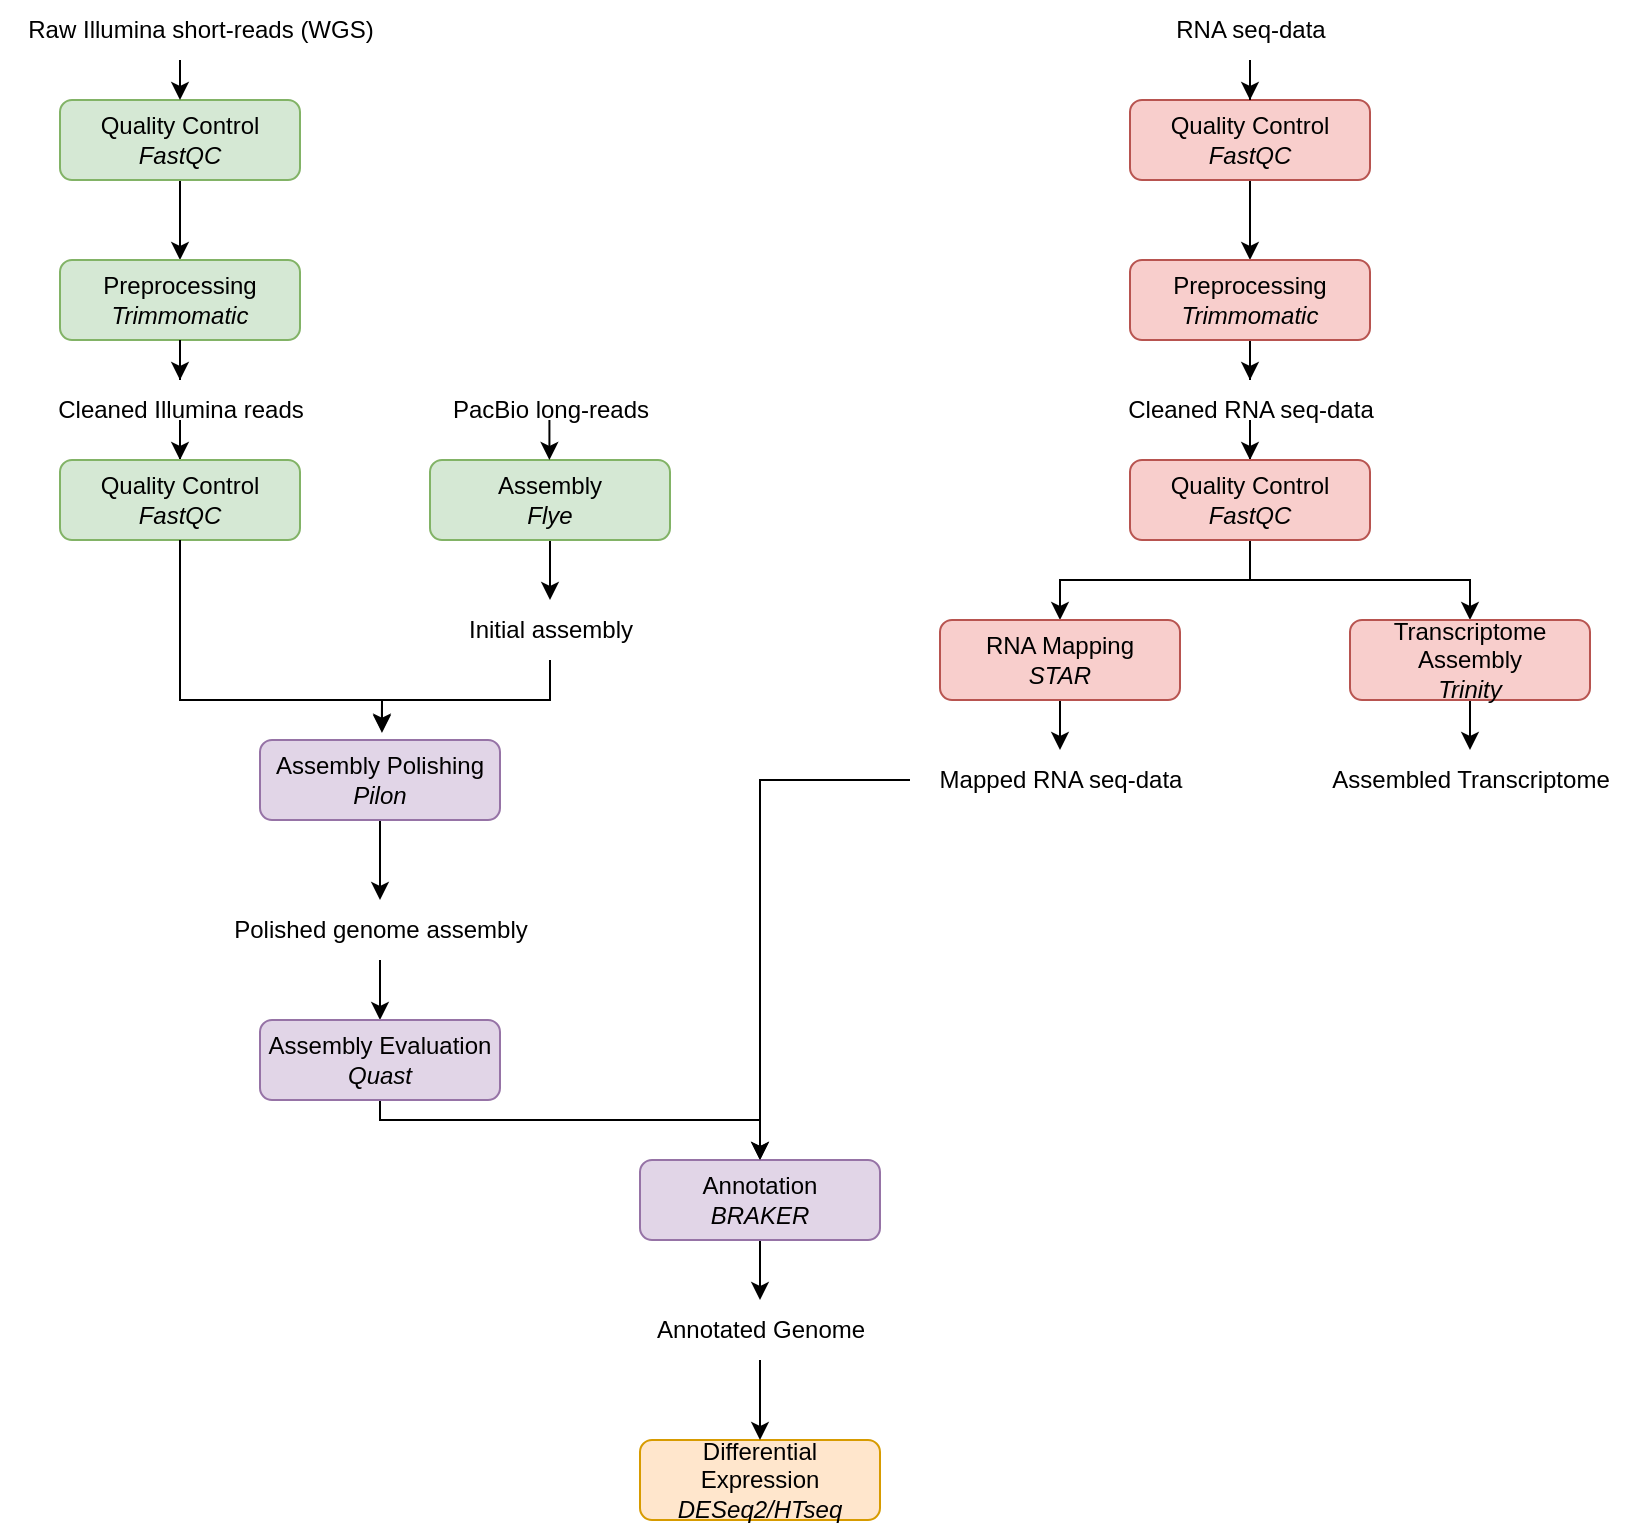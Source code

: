 <mxfile version="24.0.9" type="github">
  <diagram id="C5RBs43oDa-KdzZeNtuy" name="Page-1">
    <mxGraphModel dx="1434" dy="782" grid="1" gridSize="10" guides="1" tooltips="1" connect="1" arrows="1" fold="1" page="1" pageScale="1" pageWidth="827" pageHeight="1169" math="0" shadow="0">
      <root>
        <mxCell id="WIyWlLk6GJQsqaUBKTNV-0" />
        <mxCell id="WIyWlLk6GJQsqaUBKTNV-1" parent="WIyWlLk6GJQsqaUBKTNV-0" />
        <mxCell id="cAOWCEoVTnvoUcEwPBtx-7" value="" style="edgeStyle=orthogonalEdgeStyle;rounded=0;orthogonalLoop=1;jettySize=auto;html=1;" edge="1" parent="WIyWlLk6GJQsqaUBKTNV-1" source="WIyWlLk6GJQsqaUBKTNV-3" target="cAOWCEoVTnvoUcEwPBtx-2">
          <mxGeometry relative="1" as="geometry" />
        </mxCell>
        <mxCell id="WIyWlLk6GJQsqaUBKTNV-3" value="&lt;div&gt;Quality Control&lt;br&gt;&lt;/div&gt;&lt;i&gt;FastQC&lt;/i&gt;" style="rounded=1;whiteSpace=wrap;html=1;fontSize=12;glass=0;strokeWidth=1;shadow=0;fillColor=#d5e8d4;strokeColor=#82b366;" parent="WIyWlLk6GJQsqaUBKTNV-1" vertex="1">
          <mxGeometry x="160" y="80" width="120" height="40" as="geometry" />
        </mxCell>
        <mxCell id="cAOWCEoVTnvoUcEwPBtx-24" value="" style="edgeStyle=orthogonalEdgeStyle;rounded=0;orthogonalLoop=1;jettySize=auto;html=1;" edge="1" parent="WIyWlLk6GJQsqaUBKTNV-1" source="cAOWCEoVTnvoUcEwPBtx-0">
          <mxGeometry relative="1" as="geometry">
            <mxPoint x="220" y="80" as="targetPoint" />
            <Array as="points">
              <mxPoint x="220" y="50" />
              <mxPoint x="220" y="50" />
            </Array>
          </mxGeometry>
        </mxCell>
        <mxCell id="cAOWCEoVTnvoUcEwPBtx-0" value="Raw Illumina short-reads (WGS)" style="text;html=1;align=center;verticalAlign=middle;resizable=0;points=[];autosize=1;strokeColor=none;fillColor=none;" vertex="1" parent="WIyWlLk6GJQsqaUBKTNV-1">
          <mxGeometry x="130" y="30" width="200" height="30" as="geometry" />
        </mxCell>
        <mxCell id="cAOWCEoVTnvoUcEwPBtx-9" value="" style="edgeStyle=orthogonalEdgeStyle;rounded=0;orthogonalLoop=1;jettySize=auto;html=1;" edge="1" parent="WIyWlLk6GJQsqaUBKTNV-1" source="cAOWCEoVTnvoUcEwPBtx-10" target="cAOWCEoVTnvoUcEwPBtx-8">
          <mxGeometry relative="1" as="geometry" />
        </mxCell>
        <mxCell id="cAOWCEoVTnvoUcEwPBtx-2" value="&lt;div&gt;Preprocessing&lt;br&gt;&lt;/div&gt;&lt;i&gt;Trimmomatic&lt;/i&gt;" style="rounded=1;whiteSpace=wrap;html=1;fontSize=12;glass=0;strokeWidth=1;shadow=0;fillColor=#d5e8d4;strokeColor=#82b366;" vertex="1" parent="WIyWlLk6GJQsqaUBKTNV-1">
          <mxGeometry x="160" y="160" width="120" height="40" as="geometry" />
        </mxCell>
        <mxCell id="cAOWCEoVTnvoUcEwPBtx-8" value="&lt;div&gt;Quality Control&lt;br&gt;&lt;/div&gt;&lt;i&gt;FastQC&lt;/i&gt;" style="rounded=1;whiteSpace=wrap;html=1;fontSize=12;glass=0;strokeWidth=1;shadow=0;fillColor=#d5e8d4;strokeColor=#82b366;" vertex="1" parent="WIyWlLk6GJQsqaUBKTNV-1">
          <mxGeometry x="160" y="260" width="120" height="40" as="geometry" />
        </mxCell>
        <mxCell id="cAOWCEoVTnvoUcEwPBtx-50" value="" style="edgeStyle=orthogonalEdgeStyle;rounded=0;orthogonalLoop=1;jettySize=auto;html=1;" edge="1" parent="WIyWlLk6GJQsqaUBKTNV-1" source="cAOWCEoVTnvoUcEwPBtx-12" target="cAOWCEoVTnvoUcEwPBtx-30">
          <mxGeometry relative="1" as="geometry" />
        </mxCell>
        <mxCell id="cAOWCEoVTnvoUcEwPBtx-12" value="&lt;div&gt;Assembly&lt;br&gt;&lt;/div&gt;&lt;i&gt;Flye&lt;/i&gt;" style="rounded=1;whiteSpace=wrap;html=1;fontSize=12;glass=0;strokeWidth=1;shadow=0;fillColor=#d5e8d4;strokeColor=#82b366;" vertex="1" parent="WIyWlLk6GJQsqaUBKTNV-1">
          <mxGeometry x="345" y="260" width="120" height="40" as="geometry" />
        </mxCell>
        <mxCell id="cAOWCEoVTnvoUcEwPBtx-13" value="PacBio long-reads" style="text;html=1;align=center;verticalAlign=middle;resizable=0;points=[];autosize=1;strokeColor=none;fillColor=none;" vertex="1" parent="WIyWlLk6GJQsqaUBKTNV-1">
          <mxGeometry x="340" y="220" width="130" height="30" as="geometry" />
        </mxCell>
        <mxCell id="cAOWCEoVTnvoUcEwPBtx-55" value="" style="edgeStyle=orthogonalEdgeStyle;rounded=0;orthogonalLoop=1;jettySize=auto;html=1;" edge="1" parent="WIyWlLk6GJQsqaUBKTNV-1" source="cAOWCEoVTnvoUcEwPBtx-16">
          <mxGeometry relative="1" as="geometry">
            <mxPoint x="320" y="480" as="targetPoint" />
          </mxGeometry>
        </mxCell>
        <mxCell id="cAOWCEoVTnvoUcEwPBtx-16" value="&lt;div&gt;Assembly Polishing&lt;br&gt;&lt;/div&gt;&lt;i&gt;Pilon&lt;/i&gt;" style="rounded=1;whiteSpace=wrap;html=1;fontSize=12;glass=0;strokeWidth=1;shadow=0;fillColor=#e1d5e7;strokeColor=#9673a6;" vertex="1" parent="WIyWlLk6GJQsqaUBKTNV-1">
          <mxGeometry x="260" y="400" width="120" height="40" as="geometry" />
        </mxCell>
        <mxCell id="cAOWCEoVTnvoUcEwPBtx-20" value="" style="edgeStyle=orthogonalEdgeStyle;rounded=0;orthogonalLoop=1;jettySize=auto;html=1;" edge="1" parent="WIyWlLk6GJQsqaUBKTNV-1" source="cAOWCEoVTnvoUcEwPBtx-2" target="cAOWCEoVTnvoUcEwPBtx-10">
          <mxGeometry relative="1" as="geometry">
            <mxPoint x="220" y="200" as="sourcePoint" />
            <mxPoint x="220" y="265" as="targetPoint" />
          </mxGeometry>
        </mxCell>
        <mxCell id="cAOWCEoVTnvoUcEwPBtx-10" value="Cleaned Illumina reads" style="text;html=1;align=center;verticalAlign=middle;resizable=0;points=[];autosize=1;strokeColor=none;fillColor=none;" vertex="1" parent="WIyWlLk6GJQsqaUBKTNV-1">
          <mxGeometry x="145" y="220" width="150" height="30" as="geometry" />
        </mxCell>
        <mxCell id="cAOWCEoVTnvoUcEwPBtx-30" value="Initial assembly" style="text;html=1;align=center;verticalAlign=middle;resizable=0;points=[];autosize=1;strokeColor=none;fillColor=none;" vertex="1" parent="WIyWlLk6GJQsqaUBKTNV-1">
          <mxGeometry x="350" y="330" width="110" height="30" as="geometry" />
        </mxCell>
        <mxCell id="cAOWCEoVTnvoUcEwPBtx-49" value="" style="edgeStyle=none;orthogonalLoop=1;jettySize=auto;html=1;rounded=0;" edge="1" parent="WIyWlLk6GJQsqaUBKTNV-1">
          <mxGeometry width="100" relative="1" as="geometry">
            <mxPoint x="404.71" y="240" as="sourcePoint" />
            <mxPoint x="404.71" y="260" as="targetPoint" />
            <Array as="points" />
          </mxGeometry>
        </mxCell>
        <mxCell id="cAOWCEoVTnvoUcEwPBtx-51" style="edgeStyle=orthogonalEdgeStyle;rounded=0;orthogonalLoop=1;jettySize=auto;html=1;entryX=0.508;entryY=-0.089;entryDx=0;entryDy=0;entryPerimeter=0;exitX=0.5;exitY=1;exitDx=0;exitDy=0;" edge="1" parent="WIyWlLk6GJQsqaUBKTNV-1" source="cAOWCEoVTnvoUcEwPBtx-8" target="cAOWCEoVTnvoUcEwPBtx-16">
          <mxGeometry relative="1" as="geometry">
            <mxPoint x="220" y="360" as="sourcePoint" />
            <Array as="points">
              <mxPoint x="220" y="380" />
              <mxPoint x="321" y="380" />
            </Array>
          </mxGeometry>
        </mxCell>
        <mxCell id="cAOWCEoVTnvoUcEwPBtx-53" style="edgeStyle=orthogonalEdgeStyle;rounded=0;orthogonalLoop=1;jettySize=auto;html=1;entryX=0.508;entryY=-0.104;entryDx=0;entryDy=0;entryPerimeter=0;" edge="1" parent="WIyWlLk6GJQsqaUBKTNV-1" source="cAOWCEoVTnvoUcEwPBtx-30" target="cAOWCEoVTnvoUcEwPBtx-16">
          <mxGeometry relative="1" as="geometry" />
        </mxCell>
        <mxCell id="cAOWCEoVTnvoUcEwPBtx-58" value="" style="edgeStyle=orthogonalEdgeStyle;rounded=0;orthogonalLoop=1;jettySize=auto;html=1;" edge="1" parent="WIyWlLk6GJQsqaUBKTNV-1" source="cAOWCEoVTnvoUcEwPBtx-56" target="cAOWCEoVTnvoUcEwPBtx-57">
          <mxGeometry relative="1" as="geometry" />
        </mxCell>
        <mxCell id="cAOWCEoVTnvoUcEwPBtx-56" value="Polished genome assembly" style="text;html=1;align=center;verticalAlign=middle;resizable=0;points=[];autosize=1;strokeColor=none;fillColor=none;" vertex="1" parent="WIyWlLk6GJQsqaUBKTNV-1">
          <mxGeometry x="230" y="480" width="180" height="30" as="geometry" />
        </mxCell>
        <mxCell id="cAOWCEoVTnvoUcEwPBtx-84" style="edgeStyle=orthogonalEdgeStyle;rounded=0;orthogonalLoop=1;jettySize=auto;html=1;entryX=0.5;entryY=0;entryDx=0;entryDy=0;" edge="1" parent="WIyWlLk6GJQsqaUBKTNV-1" source="cAOWCEoVTnvoUcEwPBtx-57" target="cAOWCEoVTnvoUcEwPBtx-83">
          <mxGeometry relative="1" as="geometry">
            <Array as="points">
              <mxPoint x="320" y="590" />
              <mxPoint x="510" y="590" />
            </Array>
          </mxGeometry>
        </mxCell>
        <mxCell id="cAOWCEoVTnvoUcEwPBtx-57" value="&lt;div&gt;Assembly Evaluation&lt;br&gt;&lt;/div&gt;&lt;i&gt;Quast&lt;/i&gt;" style="rounded=1;whiteSpace=wrap;html=1;fontSize=12;glass=0;strokeWidth=1;shadow=0;fillColor=#e1d5e7;strokeColor=#9673a6;" vertex="1" parent="WIyWlLk6GJQsqaUBKTNV-1">
          <mxGeometry x="260" y="540" width="120" height="40" as="geometry" />
        </mxCell>
        <mxCell id="cAOWCEoVTnvoUcEwPBtx-66" value="" style="edgeStyle=orthogonalEdgeStyle;rounded=0;orthogonalLoop=1;jettySize=auto;html=1;" edge="1" parent="WIyWlLk6GJQsqaUBKTNV-1" source="cAOWCEoVTnvoUcEwPBtx-61" target="cAOWCEoVTnvoUcEwPBtx-65">
          <mxGeometry relative="1" as="geometry" />
        </mxCell>
        <mxCell id="cAOWCEoVTnvoUcEwPBtx-61" value="&lt;div&gt;Quality Control&lt;br&gt;&lt;i&gt;FastQC&lt;/i&gt;&lt;br&gt;&lt;/div&gt;&lt;i&gt;&lt;/i&gt;" style="rounded=1;whiteSpace=wrap;html=1;fontSize=12;glass=0;strokeWidth=1;shadow=0;fillColor=#f8cecc;strokeColor=#b85450;" vertex="1" parent="WIyWlLk6GJQsqaUBKTNV-1">
          <mxGeometry x="695" y="80" width="120" height="40" as="geometry" />
        </mxCell>
        <mxCell id="cAOWCEoVTnvoUcEwPBtx-64" value="" style="edgeStyle=orthogonalEdgeStyle;rounded=0;orthogonalLoop=1;jettySize=auto;html=1;" edge="1" parent="WIyWlLk6GJQsqaUBKTNV-1" source="cAOWCEoVTnvoUcEwPBtx-63" target="cAOWCEoVTnvoUcEwPBtx-61">
          <mxGeometry relative="1" as="geometry" />
        </mxCell>
        <mxCell id="cAOWCEoVTnvoUcEwPBtx-63" value="RNA seq-data" style="text;html=1;align=center;verticalAlign=middle;resizable=0;points=[];autosize=1;strokeColor=none;fillColor=none;" vertex="1" parent="WIyWlLk6GJQsqaUBKTNV-1">
          <mxGeometry x="705" y="30" width="100" height="30" as="geometry" />
        </mxCell>
        <mxCell id="cAOWCEoVTnvoUcEwPBtx-68" value="" style="edgeStyle=orthogonalEdgeStyle;rounded=0;orthogonalLoop=1;jettySize=auto;html=1;" edge="1" parent="WIyWlLk6GJQsqaUBKTNV-1" source="cAOWCEoVTnvoUcEwPBtx-65" target="cAOWCEoVTnvoUcEwPBtx-67">
          <mxGeometry relative="1" as="geometry" />
        </mxCell>
        <mxCell id="cAOWCEoVTnvoUcEwPBtx-65" value="&lt;div&gt;Preprocessing&lt;br&gt;&lt;/div&gt;&lt;i&gt;Trimmomatic&lt;/i&gt;" style="rounded=1;whiteSpace=wrap;html=1;fontSize=12;glass=0;strokeWidth=1;shadow=0;fillColor=#f8cecc;strokeColor=#b85450;" vertex="1" parent="WIyWlLk6GJQsqaUBKTNV-1">
          <mxGeometry x="695" y="160" width="120" height="40" as="geometry" />
        </mxCell>
        <mxCell id="cAOWCEoVTnvoUcEwPBtx-70" value="" style="edgeStyle=orthogonalEdgeStyle;rounded=0;orthogonalLoop=1;jettySize=auto;html=1;" edge="1" parent="WIyWlLk6GJQsqaUBKTNV-1" source="cAOWCEoVTnvoUcEwPBtx-67" target="cAOWCEoVTnvoUcEwPBtx-69">
          <mxGeometry relative="1" as="geometry" />
        </mxCell>
        <mxCell id="cAOWCEoVTnvoUcEwPBtx-67" value="Cleaned RNA seq-data" style="text;html=1;align=center;verticalAlign=middle;resizable=0;points=[];autosize=1;strokeColor=none;fillColor=none;" vertex="1" parent="WIyWlLk6GJQsqaUBKTNV-1">
          <mxGeometry x="680" y="220" width="150" height="30" as="geometry" />
        </mxCell>
        <mxCell id="cAOWCEoVTnvoUcEwPBtx-72" value="" style="edgeStyle=orthogonalEdgeStyle;rounded=0;orthogonalLoop=1;jettySize=auto;html=1;" edge="1" parent="WIyWlLk6GJQsqaUBKTNV-1" source="cAOWCEoVTnvoUcEwPBtx-69" target="cAOWCEoVTnvoUcEwPBtx-71">
          <mxGeometry relative="1" as="geometry" />
        </mxCell>
        <mxCell id="cAOWCEoVTnvoUcEwPBtx-82" style="edgeStyle=orthogonalEdgeStyle;rounded=0;orthogonalLoop=1;jettySize=auto;html=1;" edge="1" parent="WIyWlLk6GJQsqaUBKTNV-1" source="cAOWCEoVTnvoUcEwPBtx-69" target="cAOWCEoVTnvoUcEwPBtx-79">
          <mxGeometry relative="1" as="geometry" />
        </mxCell>
        <mxCell id="cAOWCEoVTnvoUcEwPBtx-69" value="&lt;div&gt;Quality Control&lt;br&gt;&lt;i&gt;FastQC&lt;/i&gt;&lt;br&gt;&lt;/div&gt;&lt;i&gt;&lt;/i&gt;" style="rounded=1;whiteSpace=wrap;html=1;fontSize=12;glass=0;strokeWidth=1;shadow=0;fillColor=#f8cecc;strokeColor=#b85450;" vertex="1" parent="WIyWlLk6GJQsqaUBKTNV-1">
          <mxGeometry x="695" y="260" width="120" height="40" as="geometry" />
        </mxCell>
        <mxCell id="cAOWCEoVTnvoUcEwPBtx-81" value="" style="edgeStyle=orthogonalEdgeStyle;rounded=0;orthogonalLoop=1;jettySize=auto;html=1;" edge="1" parent="WIyWlLk6GJQsqaUBKTNV-1" source="cAOWCEoVTnvoUcEwPBtx-71" target="cAOWCEoVTnvoUcEwPBtx-73">
          <mxGeometry relative="1" as="geometry" />
        </mxCell>
        <mxCell id="cAOWCEoVTnvoUcEwPBtx-71" value="&lt;div&gt;Transcriptome Assembly&lt;br&gt;&lt;/div&gt;&lt;i&gt;Trinity&lt;/i&gt;" style="rounded=1;whiteSpace=wrap;html=1;fontSize=12;glass=0;strokeWidth=1;shadow=0;fillColor=#f8cecc;strokeColor=#b85450;" vertex="1" parent="WIyWlLk6GJQsqaUBKTNV-1">
          <mxGeometry x="805" y="340" width="120" height="40" as="geometry" />
        </mxCell>
        <mxCell id="cAOWCEoVTnvoUcEwPBtx-73" value="Assembled Transcriptome" style="text;html=1;align=center;verticalAlign=middle;resizable=0;points=[];autosize=1;strokeColor=none;fillColor=none;" vertex="1" parent="WIyWlLk6GJQsqaUBKTNV-1">
          <mxGeometry x="780" y="405" width="170" height="30" as="geometry" />
        </mxCell>
        <mxCell id="cAOWCEoVTnvoUcEwPBtx-77" value="&lt;div&gt;Differential Expression&lt;br&gt;&lt;/div&gt;&lt;i&gt;DESeq2/HTseq&lt;/i&gt;" style="rounded=1;whiteSpace=wrap;html=1;fontSize=12;glass=0;strokeWidth=1;shadow=0;fillColor=#ffe6cc;strokeColor=#d79b00;" vertex="1" parent="WIyWlLk6GJQsqaUBKTNV-1">
          <mxGeometry x="450" y="750" width="120" height="40" as="geometry" />
        </mxCell>
        <mxCell id="cAOWCEoVTnvoUcEwPBtx-87" value="" style="edgeStyle=orthogonalEdgeStyle;rounded=0;orthogonalLoop=1;jettySize=auto;html=1;" edge="1" parent="WIyWlLk6GJQsqaUBKTNV-1" source="cAOWCEoVTnvoUcEwPBtx-79" target="cAOWCEoVTnvoUcEwPBtx-86">
          <mxGeometry relative="1" as="geometry" />
        </mxCell>
        <mxCell id="cAOWCEoVTnvoUcEwPBtx-79" value="&lt;div&gt;RNA Mapping&lt;br&gt;&lt;/div&gt;&lt;div&gt;&lt;i&gt;STAR&lt;/i&gt;&lt;/div&gt;" style="rounded=1;whiteSpace=wrap;html=1;fontSize=12;glass=0;strokeWidth=1;shadow=0;fillColor=#f8cecc;strokeColor=#b85450;" vertex="1" parent="WIyWlLk6GJQsqaUBKTNV-1">
          <mxGeometry x="600" y="340" width="120" height="40" as="geometry" />
        </mxCell>
        <mxCell id="cAOWCEoVTnvoUcEwPBtx-90" value="" style="edgeStyle=orthogonalEdgeStyle;rounded=0;orthogonalLoop=1;jettySize=auto;html=1;" edge="1" parent="WIyWlLk6GJQsqaUBKTNV-1" source="cAOWCEoVTnvoUcEwPBtx-83" target="cAOWCEoVTnvoUcEwPBtx-89">
          <mxGeometry relative="1" as="geometry" />
        </mxCell>
        <mxCell id="cAOWCEoVTnvoUcEwPBtx-83" value="&lt;div&gt;Annotation&lt;br&gt;&lt;/div&gt;&lt;i&gt;BRAKER&lt;/i&gt;" style="rounded=1;whiteSpace=wrap;html=1;fontSize=12;glass=0;strokeWidth=1;shadow=0;fillColor=#e1d5e7;strokeColor=#9673a6;" vertex="1" parent="WIyWlLk6GJQsqaUBKTNV-1">
          <mxGeometry x="450" y="610" width="120" height="40" as="geometry" />
        </mxCell>
        <mxCell id="cAOWCEoVTnvoUcEwPBtx-88" style="edgeStyle=orthogonalEdgeStyle;rounded=0;orthogonalLoop=1;jettySize=auto;html=1;entryX=0.5;entryY=0;entryDx=0;entryDy=0;" edge="1" parent="WIyWlLk6GJQsqaUBKTNV-1" source="cAOWCEoVTnvoUcEwPBtx-86" target="cAOWCEoVTnvoUcEwPBtx-83">
          <mxGeometry relative="1" as="geometry" />
        </mxCell>
        <mxCell id="cAOWCEoVTnvoUcEwPBtx-86" value="Mapped RNA seq-data" style="text;html=1;align=center;verticalAlign=middle;resizable=0;points=[];autosize=1;strokeColor=none;fillColor=none;" vertex="1" parent="WIyWlLk6GJQsqaUBKTNV-1">
          <mxGeometry x="585" y="405" width="150" height="30" as="geometry" />
        </mxCell>
        <mxCell id="cAOWCEoVTnvoUcEwPBtx-100" value="" style="edgeStyle=orthogonalEdgeStyle;rounded=0;orthogonalLoop=1;jettySize=auto;html=1;" edge="1" parent="WIyWlLk6GJQsqaUBKTNV-1" source="cAOWCEoVTnvoUcEwPBtx-89" target="cAOWCEoVTnvoUcEwPBtx-77">
          <mxGeometry relative="1" as="geometry" />
        </mxCell>
        <mxCell id="cAOWCEoVTnvoUcEwPBtx-89" value="Annotated Genome" style="text;html=1;align=center;verticalAlign=middle;resizable=0;points=[];autosize=1;strokeColor=none;fillColor=none;" vertex="1" parent="WIyWlLk6GJQsqaUBKTNV-1">
          <mxGeometry x="445" y="680" width="130" height="30" as="geometry" />
        </mxCell>
      </root>
    </mxGraphModel>
  </diagram>
</mxfile>
